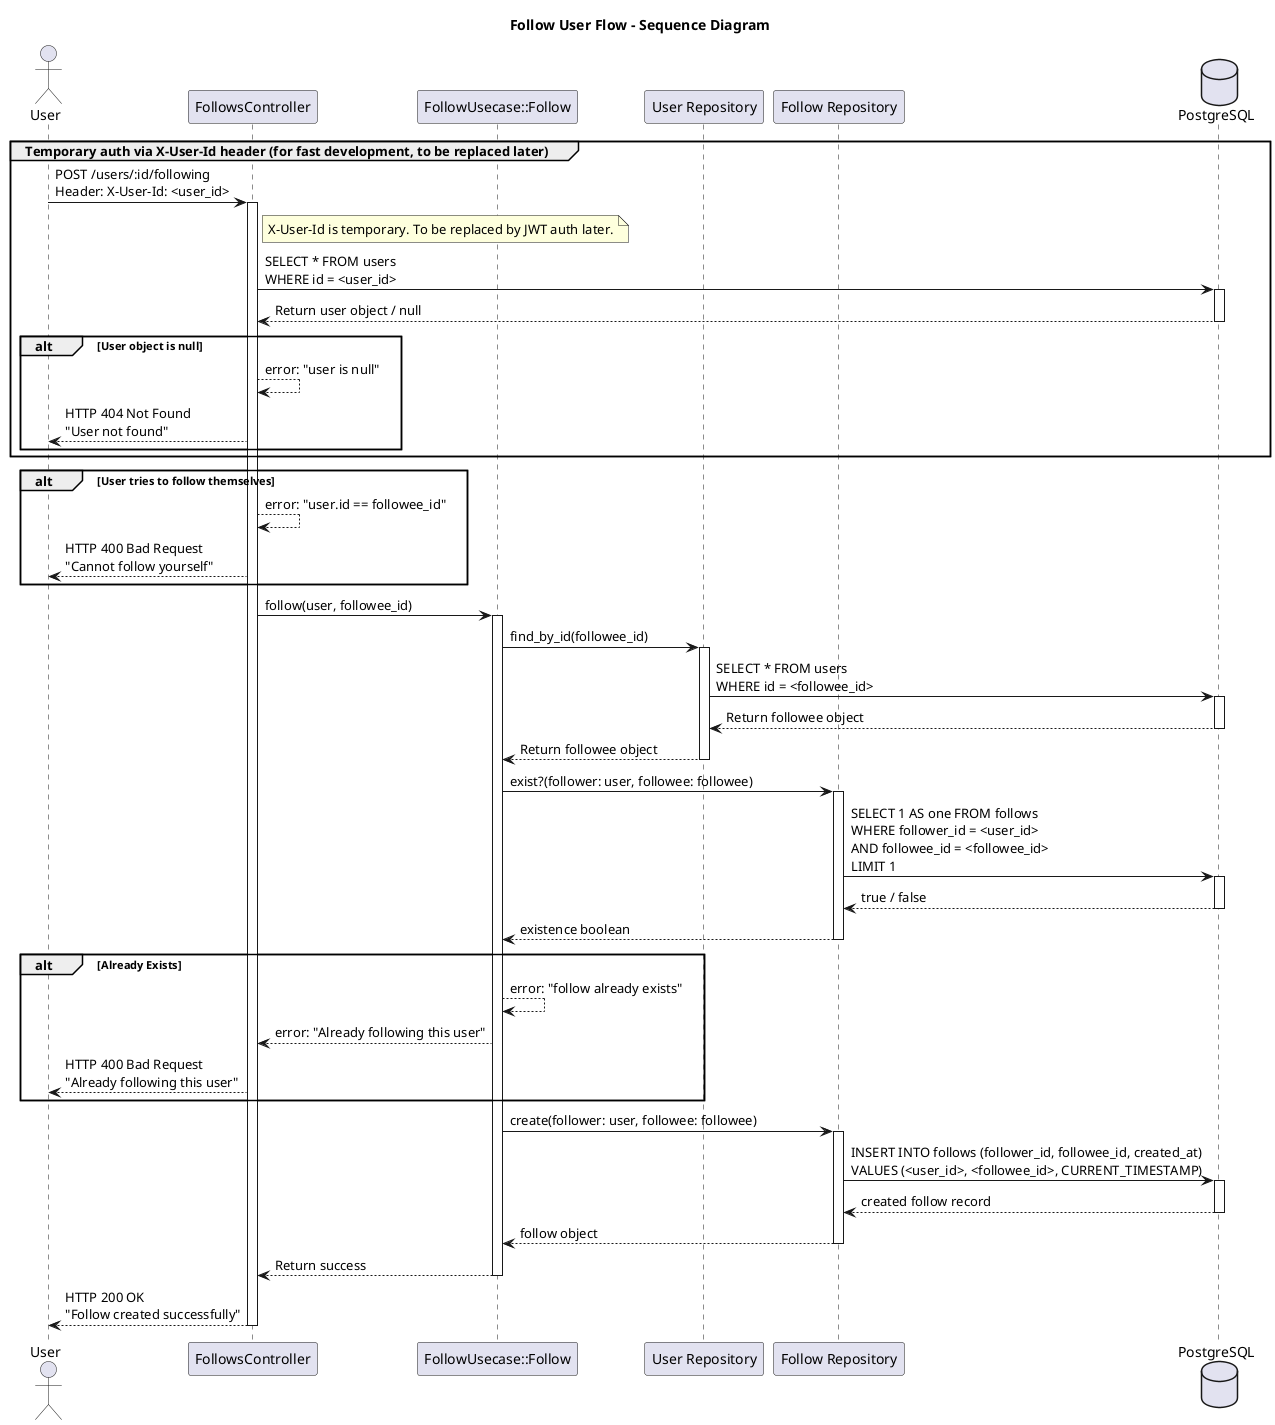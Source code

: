 @startuml Following
title Follow User Flow - Sequence Diagram

' Define actors and components
actor User
participant "FollowsController" as Controller
participant "FollowUsecase::Follow" as Usecase
participant "User Repository" as UserRepository
participant "Follow Repository" as FollowRepository
database "PostgreSQL" as DB

' Temporary auth via X-User-Id header (for fast development, to be replaced later)
group Temporary auth via X-User-Id header (for fast development, to be replaced later)
    User -> Controller: POST /users/:id/following\nHeader: X-User-Id: <user_id>
    activate Controller

    note right of Controller
      X-User-Id is temporary. To be replaced by JWT auth later.
    end note

    Controller -> DB: SELECT * FROM users\nWHERE id = <user_id>
    activate DB
    DB --> Controller: Return user object / null
    deactivate DB

    alt User object is null
        Controller --> Controller: error: "user is null"
        Controller --> User: HTTP 404 Not Found\n"User not found"
    end
end group

' Check: Cannot follow yourself
alt User tries to follow themselves
    Controller --> Controller: error: "user.id == followee_id"
    Controller --> User: HTTP 400 Bad Request\n"Cannot follow yourself"
end

' Controller delegates to usecase with current user and followee_id
Controller -> Usecase: follow(user, followee_id)
activate Usecase

' Usecase queries followee existence
Usecase -> UserRepository: find_by_id(followee_id)
activate UserRepository
UserRepository -> DB: SELECT * FROM users\nWHERE id = <followee_id>
activate DB
DB --> UserRepository: Return followee object
deactivate DB
UserRepository --> Usecase: Return followee object
deactivate UserRepository

' Usecase checks if follow relation already exists
Usecase -> FollowRepository: exist?(follower: user, followee: followee)
activate FollowRepository
FollowRepository -> DB: SELECT 1 AS one FROM follows\nWHERE follower_id = <user_id>\nAND followee_id = <followee_id>\nLIMIT 1
activate DB
DB --> FollowRepository: true / false
deactivate DB
FollowRepository --> Usecase: existence boolean
deactivate FollowRepository

' If follow already exists, return error
alt Already Exists
    Usecase --> Usecase: error: "follow already exists"
    Usecase --> Controller: error: "Already following this user"
    Controller --> User: HTTP 400 Bad Request\n"Already following this user"
end

' Branch: create new follow record if not already exists
Usecase -> FollowRepository: create(follower: user, followee: followee)
activate FollowRepository
FollowRepository -> DB: INSERT INTO follows (follower_id, followee_id, created_at)\nVALUES (<user_id>, <followee_id>, CURRENT_TIMESTAMP)
activate DB
DB --> FollowRepository: created follow record
deactivate DB
FollowRepository --> Usecase: follow object
deactivate FollowRepository

' Usecase returns result to controller
Usecase --> Controller: Return success
deactivate Usecase

' Final HTTP response to user
Controller --> User: HTTP 200 OK\n"Follow created successfully"
deactivate Controller

@enduml
